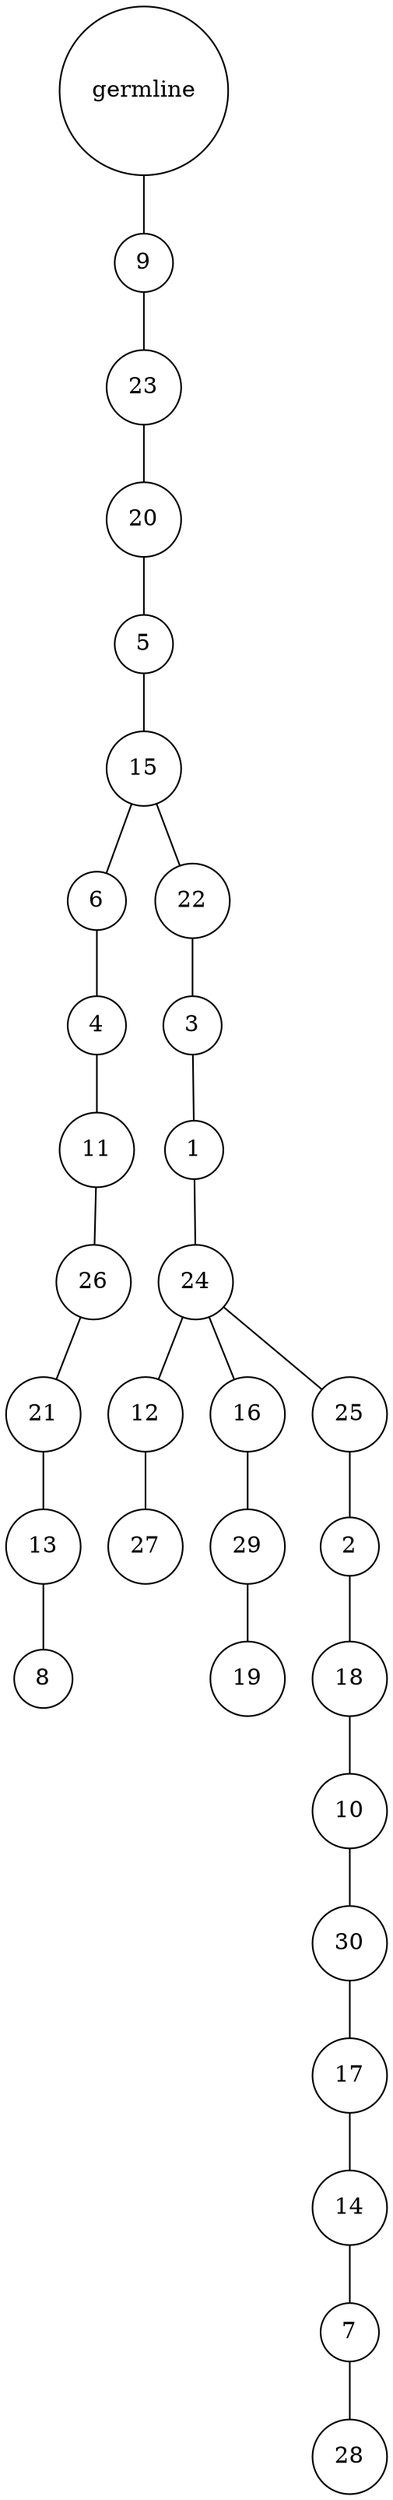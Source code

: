 graph {
	rankdir=UD;
	splines=line;
	node [shape=circle]
	"0x7ff75d6fe520" [label="germline"];
	"0x7ff75d6fe550" [label="9"];
	"0x7ff75d6fe520" -- "0x7ff75d6fe550" ;
	"0x7ff75d6fe580" [label="23"];
	"0x7ff75d6fe550" -- "0x7ff75d6fe580" ;
	"0x7ff75d6fe5b0" [label="20"];
	"0x7ff75d6fe580" -- "0x7ff75d6fe5b0" ;
	"0x7ff75d6fe5e0" [label="5"];
	"0x7ff75d6fe5b0" -- "0x7ff75d6fe5e0" ;
	"0x7ff75d6fe610" [label="15"];
	"0x7ff75d6fe5e0" -- "0x7ff75d6fe610" ;
	"0x7ff75d6fe640" [label="6"];
	"0x7ff75d6fe610" -- "0x7ff75d6fe640" ;
	"0x7ff75d6fe670" [label="4"];
	"0x7ff75d6fe640" -- "0x7ff75d6fe670" ;
	"0x7ff75d6fe6a0" [label="11"];
	"0x7ff75d6fe670" -- "0x7ff75d6fe6a0" ;
	"0x7ff75d6fe6d0" [label="26"];
	"0x7ff75d6fe6a0" -- "0x7ff75d6fe6d0" ;
	"0x7ff75d6fe700" [label="21"];
	"0x7ff75d6fe6d0" -- "0x7ff75d6fe700" ;
	"0x7ff75d6fe730" [label="13"];
	"0x7ff75d6fe700" -- "0x7ff75d6fe730" ;
	"0x7ff75d6fe760" [label="8"];
	"0x7ff75d6fe730" -- "0x7ff75d6fe760" ;
	"0x7ff75d6fe790" [label="22"];
	"0x7ff75d6fe610" -- "0x7ff75d6fe790" ;
	"0x7ff75d6fe7c0" [label="3"];
	"0x7ff75d6fe790" -- "0x7ff75d6fe7c0" ;
	"0x7ff75d6fe7f0" [label="1"];
	"0x7ff75d6fe7c0" -- "0x7ff75d6fe7f0" ;
	"0x7ff75d6fe820" [label="24"];
	"0x7ff75d6fe7f0" -- "0x7ff75d6fe820" ;
	"0x7ff75d6fe850" [label="12"];
	"0x7ff75d6fe820" -- "0x7ff75d6fe850" ;
	"0x7ff75d6fe880" [label="27"];
	"0x7ff75d6fe850" -- "0x7ff75d6fe880" ;
	"0x7ff75d6fe8b0" [label="16"];
	"0x7ff75d6fe820" -- "0x7ff75d6fe8b0" ;
	"0x7ff75d6fe8e0" [label="29"];
	"0x7ff75d6fe8b0" -- "0x7ff75d6fe8e0" ;
	"0x7ff75d6fe910" [label="19"];
	"0x7ff75d6fe8e0" -- "0x7ff75d6fe910" ;
	"0x7ff75d6fe940" [label="25"];
	"0x7ff75d6fe820" -- "0x7ff75d6fe940" ;
	"0x7ff75d6fe970" [label="2"];
	"0x7ff75d6fe940" -- "0x7ff75d6fe970" ;
	"0x7ff75d6fe9a0" [label="18"];
	"0x7ff75d6fe970" -- "0x7ff75d6fe9a0" ;
	"0x7ff75d6fe9d0" [label="10"];
	"0x7ff75d6fe9a0" -- "0x7ff75d6fe9d0" ;
	"0x7ff75d6fea00" [label="30"];
	"0x7ff75d6fe9d0" -- "0x7ff75d6fea00" ;
	"0x7ff75d6fea30" [label="17"];
	"0x7ff75d6fea00" -- "0x7ff75d6fea30" ;
	"0x7ff75d6fea60" [label="14"];
	"0x7ff75d6fea30" -- "0x7ff75d6fea60" ;
	"0x7ff75d6fea90" [label="7"];
	"0x7ff75d6fea60" -- "0x7ff75d6fea90" ;
	"0x7ff75d6feac0" [label="28"];
	"0x7ff75d6fea90" -- "0x7ff75d6feac0" ;
}
